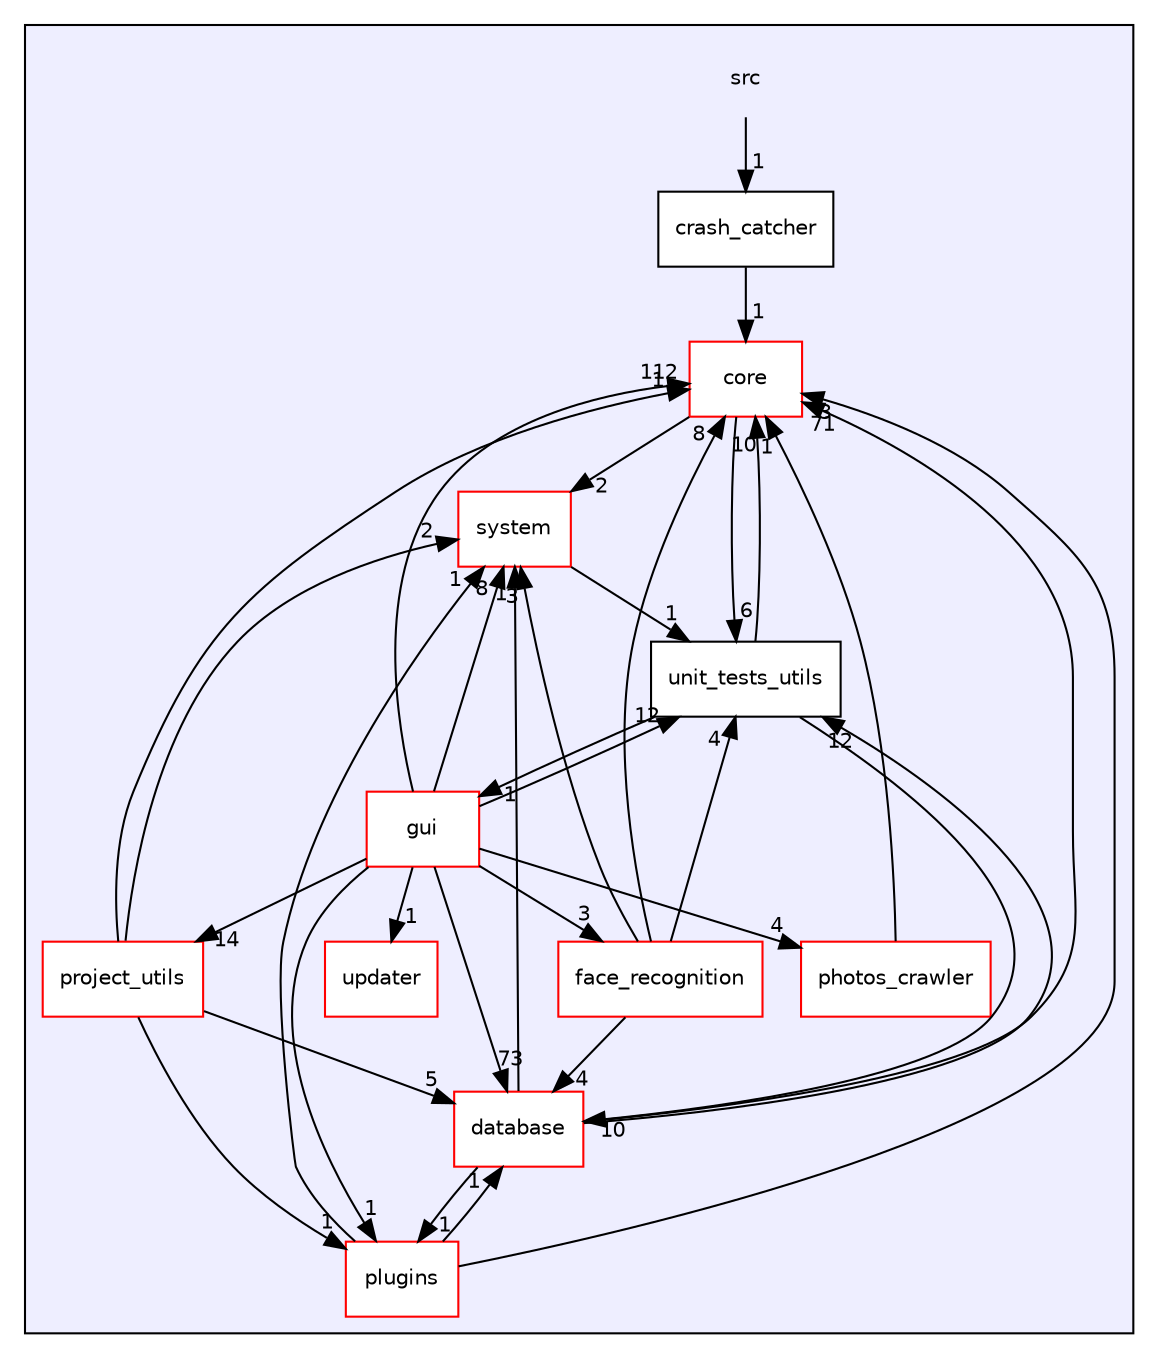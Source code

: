 digraph "src" {
  compound=true
  node [ fontsize="10", fontname="Helvetica"];
  edge [ labelfontsize="10", labelfontname="Helvetica"];
  subgraph clusterdir_68267d1309a1af8e8297ef4c3efbcdba {
    graph [ bgcolor="#eeeeff", pencolor="black", label="" URL="dir_68267d1309a1af8e8297ef4c3efbcdba.html"];
    dir_68267d1309a1af8e8297ef4c3efbcdba [shape=plaintext label="src"];
  dir_aebb8dcc11953d78e620bbef0b9e2183 [shape=box label="core" fillcolor="white" style="filled" color="red" URL="dir_aebb8dcc11953d78e620bbef0b9e2183.html"];
  dir_1287a5a9d71cb544bbae5542b9df1a04 [shape=box label="crash_catcher" fillcolor="white" style="filled" URL="dir_1287a5a9d71cb544bbae5542b9df1a04.html"];
  dir_803ee67260c130b45d29089798491ab2 [shape=box label="database" fillcolor="white" style="filled" color="red" URL="dir_803ee67260c130b45d29089798491ab2.html"];
  dir_3b56e0b998da7a2f208daeb459f27765 [shape=box label="face_recognition" fillcolor="white" style="filled" color="red" URL="dir_3b56e0b998da7a2f208daeb459f27765.html"];
  dir_99d0482cf009f9d97a0877749b817f19 [shape=box label="gui" fillcolor="white" style="filled" color="red" URL="dir_99d0482cf009f9d97a0877749b817f19.html"];
  dir_cd4256b70439b2dfe0a5064303101a2f [shape=box label="photos_crawler" fillcolor="white" style="filled" color="red" URL="dir_cd4256b70439b2dfe0a5064303101a2f.html"];
  dir_7020b8b7abcceffa3f9f7a2d24718f16 [shape=box label="plugins" fillcolor="white" style="filled" color="red" URL="dir_7020b8b7abcceffa3f9f7a2d24718f16.html"];
  dir_54e6d718270be77f4d294dce82c1c152 [shape=box label="project_utils" fillcolor="white" style="filled" color="red" URL="dir_54e6d718270be77f4d294dce82c1c152.html"];
  dir_d501334aeb1b78ad67cd3c72c37b1e87 [shape=box label="system" fillcolor="white" style="filled" color="red" URL="dir_d501334aeb1b78ad67cd3c72c37b1e87.html"];
  dir_7650dacaa557a89ea1c633e1722b48a3 [shape=box label="unit_tests_utils" fillcolor="white" style="filled" URL="dir_7650dacaa557a89ea1c633e1722b48a3.html"];
  dir_f356faf232716eaaa298279b6f90416b [shape=box label="updater" fillcolor="white" style="filled" color="red" URL="dir_f356faf232716eaaa298279b6f90416b.html"];
  }
  dir_7020b8b7abcceffa3f9f7a2d24718f16->dir_803ee67260c130b45d29089798491ab2 [headlabel="1", labeldistance=1.5 headhref="dir_000045_000010.html"];
  dir_7020b8b7abcceffa3f9f7a2d24718f16->dir_aebb8dcc11953d78e620bbef0b9e2183 [headlabel="3", labeldistance=1.5 headhref="dir_000045_000001.html"];
  dir_7020b8b7abcceffa3f9f7a2d24718f16->dir_d501334aeb1b78ad67cd3c72c37b1e87 [headlabel="1", labeldistance=1.5 headhref="dir_000045_000049.html"];
  dir_99d0482cf009f9d97a0877749b817f19->dir_aebb8dcc11953d78e620bbef0b9e2183 [headlabel="112", labeldistance=1.5 headhref="dir_000006_000001.html"];
  dir_99d0482cf009f9d97a0877749b817f19->dir_d501334aeb1b78ad67cd3c72c37b1e87 [headlabel="8", labeldistance=1.5 headhref="dir_000006_000049.html"];
  dir_99d0482cf009f9d97a0877749b817f19->dir_803ee67260c130b45d29089798491ab2 [headlabel="73", labeldistance=1.5 headhref="dir_000006_000010.html"];
  dir_99d0482cf009f9d97a0877749b817f19->dir_7650dacaa557a89ea1c633e1722b48a3 [headlabel="12", labeldistance=1.5 headhref="dir_000006_000038.html"];
  dir_99d0482cf009f9d97a0877749b817f19->dir_54e6d718270be77f4d294dce82c1c152 [headlabel="14", labeldistance=1.5 headhref="dir_000006_000047.html"];
  dir_99d0482cf009f9d97a0877749b817f19->dir_3b56e0b998da7a2f208daeb459f27765 [headlabel="3", labeldistance=1.5 headhref="dir_000006_000004.html"];
  dir_99d0482cf009f9d97a0877749b817f19->dir_7020b8b7abcceffa3f9f7a2d24718f16 [headlabel="1", labeldistance=1.5 headhref="dir_000006_000045.html"];
  dir_99d0482cf009f9d97a0877749b817f19->dir_f356faf232716eaaa298279b6f90416b [headlabel="1", labeldistance=1.5 headhref="dir_000006_000052.html"];
  dir_99d0482cf009f9d97a0877749b817f19->dir_cd4256b70439b2dfe0a5064303101a2f [headlabel="4", labeldistance=1.5 headhref="dir_000006_000040.html"];
  dir_68267d1309a1af8e8297ef4c3efbcdba->dir_1287a5a9d71cb544bbae5542b9df1a04 [headlabel="1", labeldistance=1.5 headhref="dir_000000_000009.html"];
  dir_7650dacaa557a89ea1c633e1722b48a3->dir_803ee67260c130b45d29089798491ab2 [headlabel="10", labeldistance=1.5 headhref="dir_000038_000010.html"];
  dir_7650dacaa557a89ea1c633e1722b48a3->dir_99d0482cf009f9d97a0877749b817f19 [headlabel="1", labeldistance=1.5 headhref="dir_000038_000006.html"];
  dir_7650dacaa557a89ea1c633e1722b48a3->dir_aebb8dcc11953d78e620bbef0b9e2183 [headlabel="10", labeldistance=1.5 headhref="dir_000038_000001.html"];
  dir_1287a5a9d71cb544bbae5542b9df1a04->dir_aebb8dcc11953d78e620bbef0b9e2183 [headlabel="1", labeldistance=1.5 headhref="dir_000009_000001.html"];
  dir_d501334aeb1b78ad67cd3c72c37b1e87->dir_7650dacaa557a89ea1c633e1722b48a3 [headlabel="1", labeldistance=1.5 headhref="dir_000049_000038.html"];
  dir_3b56e0b998da7a2f208daeb459f27765->dir_7650dacaa557a89ea1c633e1722b48a3 [headlabel="4", labeldistance=1.5 headhref="dir_000004_000038.html"];
  dir_3b56e0b998da7a2f208daeb459f27765->dir_803ee67260c130b45d29089798491ab2 [headlabel="4", labeldistance=1.5 headhref="dir_000004_000010.html"];
  dir_3b56e0b998da7a2f208daeb459f27765->dir_aebb8dcc11953d78e620bbef0b9e2183 [headlabel="8", labeldistance=1.5 headhref="dir_000004_000001.html"];
  dir_3b56e0b998da7a2f208daeb459f27765->dir_d501334aeb1b78ad67cd3c72c37b1e87 [headlabel="3", labeldistance=1.5 headhref="dir_000004_000049.html"];
  dir_cd4256b70439b2dfe0a5064303101a2f->dir_aebb8dcc11953d78e620bbef0b9e2183 [headlabel="1", labeldistance=1.5 headhref="dir_000040_000001.html"];
  dir_54e6d718270be77f4d294dce82c1c152->dir_7020b8b7abcceffa3f9f7a2d24718f16 [headlabel="1", labeldistance=1.5 headhref="dir_000047_000045.html"];
  dir_54e6d718270be77f4d294dce82c1c152->dir_803ee67260c130b45d29089798491ab2 [headlabel="5", labeldistance=1.5 headhref="dir_000047_000010.html"];
  dir_54e6d718270be77f4d294dce82c1c152->dir_aebb8dcc11953d78e620bbef0b9e2183 [headlabel="1", labeldistance=1.5 headhref="dir_000047_000001.html"];
  dir_54e6d718270be77f4d294dce82c1c152->dir_d501334aeb1b78ad67cd3c72c37b1e87 [headlabel="2", labeldistance=1.5 headhref="dir_000047_000049.html"];
  dir_aebb8dcc11953d78e620bbef0b9e2183->dir_d501334aeb1b78ad67cd3c72c37b1e87 [headlabel="2", labeldistance=1.5 headhref="dir_000001_000049.html"];
  dir_aebb8dcc11953d78e620bbef0b9e2183->dir_7650dacaa557a89ea1c633e1722b48a3 [headlabel="6", labeldistance=1.5 headhref="dir_000001_000038.html"];
  dir_803ee67260c130b45d29089798491ab2->dir_aebb8dcc11953d78e620bbef0b9e2183 [headlabel="71", labeldistance=1.5 headhref="dir_000010_000001.html"];
  dir_803ee67260c130b45d29089798491ab2->dir_7020b8b7abcceffa3f9f7a2d24718f16 [headlabel="1", labeldistance=1.5 headhref="dir_000010_000045.html"];
  dir_803ee67260c130b45d29089798491ab2->dir_d501334aeb1b78ad67cd3c72c37b1e87 [headlabel="1", labeldistance=1.5 headhref="dir_000010_000049.html"];
  dir_803ee67260c130b45d29089798491ab2->dir_7650dacaa557a89ea1c633e1722b48a3 [headlabel="12", labeldistance=1.5 headhref="dir_000010_000038.html"];
}
